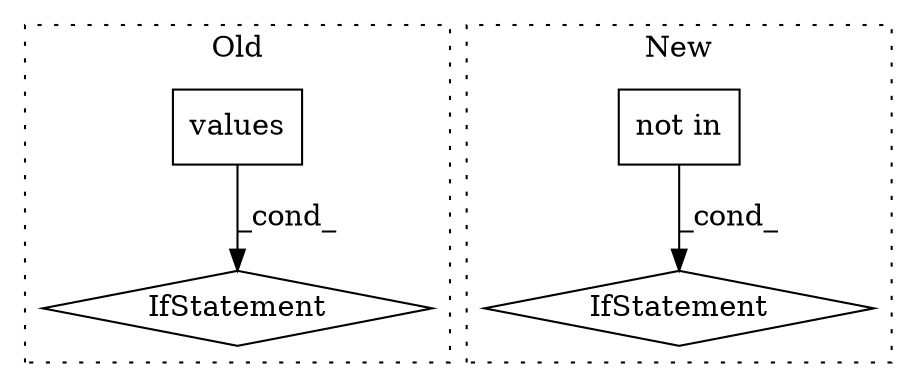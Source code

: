digraph G {
subgraph cluster0 {
1 [label="values" a="32" s="23420" l="8" shape="box"];
4 [label="IfStatement" a="25" s="23374,23428" l="8,2" shape="diamond"];
label = "Old";
style="dotted";
}
subgraph cluster1 {
2 [label="not in" a="108" s="23450" l="34" shape="box"];
3 [label="IfStatement" a="25" s="23440,23484" l="10,2" shape="diamond"];
label = "New";
style="dotted";
}
1 -> 4 [label="_cond_"];
2 -> 3 [label="_cond_"];
}